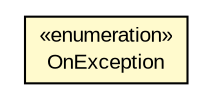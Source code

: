 #!/usr/local/bin/dot
#
# Class diagram 
# Generated by UMLGraph version R5_6-24-gf6e263 (http://www.umlgraph.org/)
#

digraph G {
	edge [fontname="arial",fontsize=10,labelfontname="arial",labelfontsize=10];
	node [fontname="arial",fontsize=10,shape=plaintext];
	nodesep=0.25;
	ranksep=0.5;
	rankdir=LR;
	// com.gwtplatform.dispatch.shared.BatchAction.OnException
	c145590 [label=<<table title="com.gwtplatform.dispatch.shared.BatchAction.OnException" border="0" cellborder="1" cellspacing="0" cellpadding="2" port="p" bgcolor="lemonChiffon" href="./BatchAction.OnException.html">
		<tr><td><table border="0" cellspacing="0" cellpadding="1">
<tr><td align="center" balign="center"> &#171;enumeration&#187; </td></tr>
<tr><td align="center" balign="center"> OnException </td></tr>
		</table></td></tr>
		</table>>, URL="./BatchAction.OnException.html", fontname="arial", fontcolor="black", fontsize=10.0];
}

